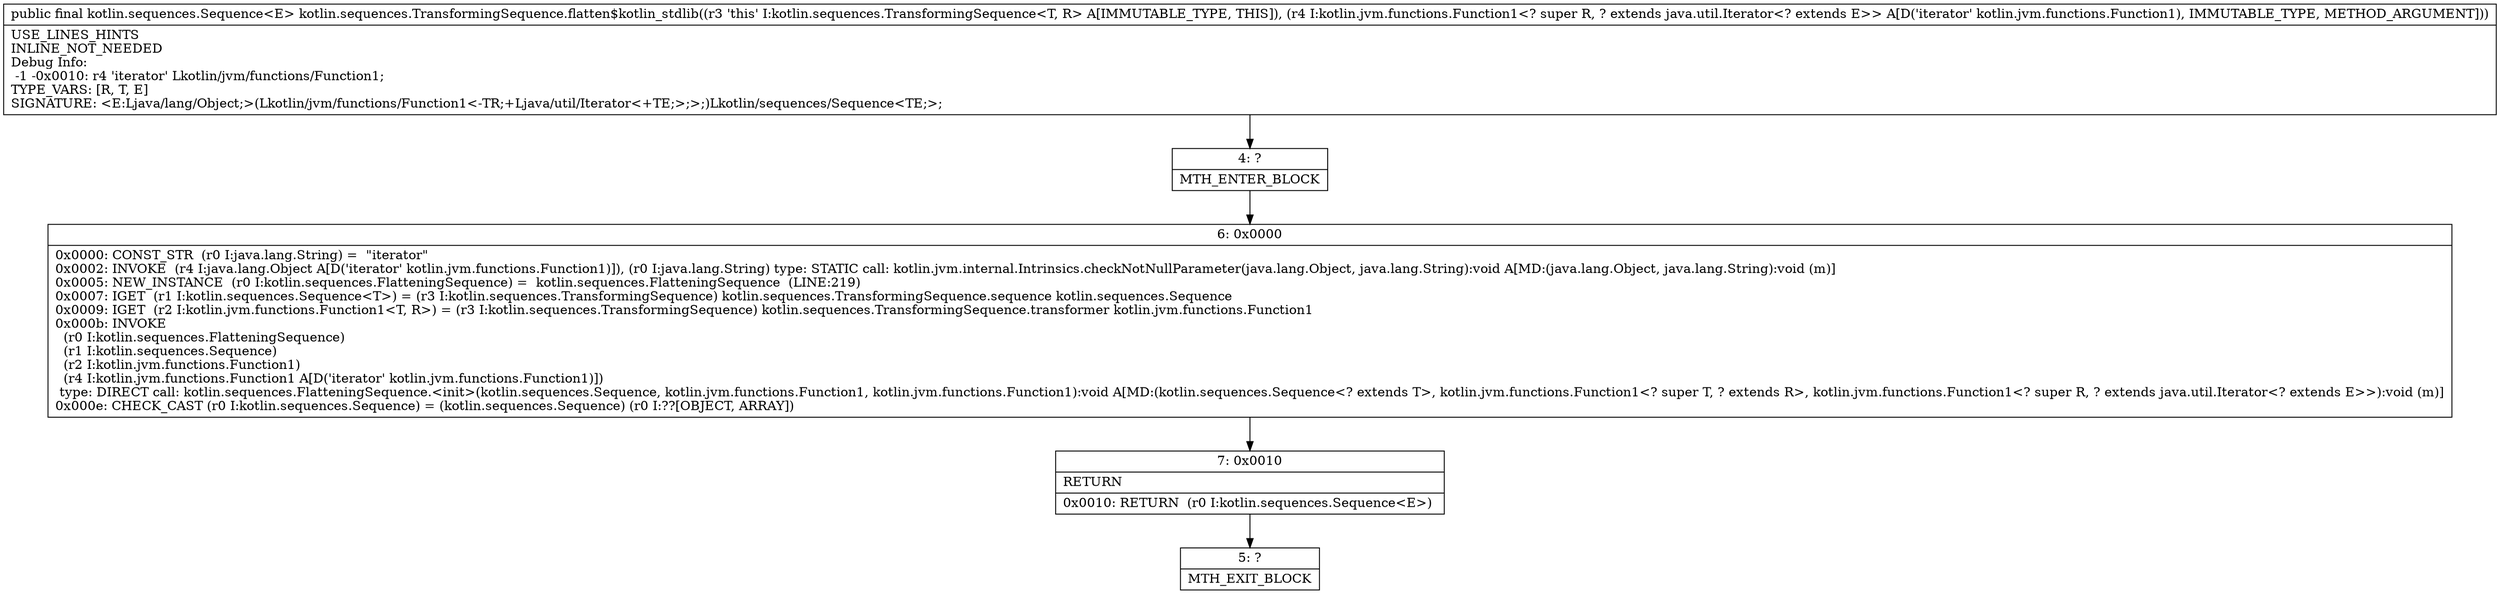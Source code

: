 digraph "CFG forkotlin.sequences.TransformingSequence.flatten$kotlin_stdlib(Lkotlin\/jvm\/functions\/Function1;)Lkotlin\/sequences\/Sequence;" {
Node_4 [shape=record,label="{4\:\ ?|MTH_ENTER_BLOCK\l}"];
Node_6 [shape=record,label="{6\:\ 0x0000|0x0000: CONST_STR  (r0 I:java.lang.String) =  \"iterator\" \l0x0002: INVOKE  (r4 I:java.lang.Object A[D('iterator' kotlin.jvm.functions.Function1)]), (r0 I:java.lang.String) type: STATIC call: kotlin.jvm.internal.Intrinsics.checkNotNullParameter(java.lang.Object, java.lang.String):void A[MD:(java.lang.Object, java.lang.String):void (m)]\l0x0005: NEW_INSTANCE  (r0 I:kotlin.sequences.FlatteningSequence) =  kotlin.sequences.FlatteningSequence  (LINE:219)\l0x0007: IGET  (r1 I:kotlin.sequences.Sequence\<T\>) = (r3 I:kotlin.sequences.TransformingSequence) kotlin.sequences.TransformingSequence.sequence kotlin.sequences.Sequence \l0x0009: IGET  (r2 I:kotlin.jvm.functions.Function1\<T, R\>) = (r3 I:kotlin.sequences.TransformingSequence) kotlin.sequences.TransformingSequence.transformer kotlin.jvm.functions.Function1 \l0x000b: INVOKE  \l  (r0 I:kotlin.sequences.FlatteningSequence)\l  (r1 I:kotlin.sequences.Sequence)\l  (r2 I:kotlin.jvm.functions.Function1)\l  (r4 I:kotlin.jvm.functions.Function1 A[D('iterator' kotlin.jvm.functions.Function1)])\l type: DIRECT call: kotlin.sequences.FlatteningSequence.\<init\>(kotlin.sequences.Sequence, kotlin.jvm.functions.Function1, kotlin.jvm.functions.Function1):void A[MD:(kotlin.sequences.Sequence\<? extends T\>, kotlin.jvm.functions.Function1\<? super T, ? extends R\>, kotlin.jvm.functions.Function1\<? super R, ? extends java.util.Iterator\<? extends E\>\>):void (m)]\l0x000e: CHECK_CAST (r0 I:kotlin.sequences.Sequence) = (kotlin.sequences.Sequence) (r0 I:??[OBJECT, ARRAY]) \l}"];
Node_7 [shape=record,label="{7\:\ 0x0010|RETURN\l|0x0010: RETURN  (r0 I:kotlin.sequences.Sequence\<E\>) \l}"];
Node_5 [shape=record,label="{5\:\ ?|MTH_EXIT_BLOCK\l}"];
MethodNode[shape=record,label="{public final kotlin.sequences.Sequence\<E\> kotlin.sequences.TransformingSequence.flatten$kotlin_stdlib((r3 'this' I:kotlin.sequences.TransformingSequence\<T, R\> A[IMMUTABLE_TYPE, THIS]), (r4 I:kotlin.jvm.functions.Function1\<? super R, ? extends java.util.Iterator\<? extends E\>\> A[D('iterator' kotlin.jvm.functions.Function1), IMMUTABLE_TYPE, METHOD_ARGUMENT]))  | USE_LINES_HINTS\lINLINE_NOT_NEEDED\lDebug Info:\l  \-1 \-0x0010: r4 'iterator' Lkotlin\/jvm\/functions\/Function1;\lTYPE_VARS: [R, T, E]\lSIGNATURE: \<E:Ljava\/lang\/Object;\>(Lkotlin\/jvm\/functions\/Function1\<\-TR;+Ljava\/util\/Iterator\<+TE;\>;\>;)Lkotlin\/sequences\/Sequence\<TE;\>;\l}"];
MethodNode -> Node_4;Node_4 -> Node_6;
Node_6 -> Node_7;
Node_7 -> Node_5;
}

